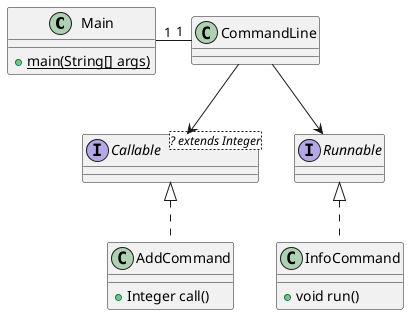 @startuml


Main "1" - "1" CommandLine

CommandLine --> Callable
CommandLine --> Runnable

Callable <|.. AddCommand
Runnable <|.. InfoCommand

interface Callable<? extends Integer>
interface Runnable

class Main {
  {static} + main(String[] args)
}

class AddCommand {
    + Integer call()
}

class InfoCommand {
    + void run()
}

@enduml
